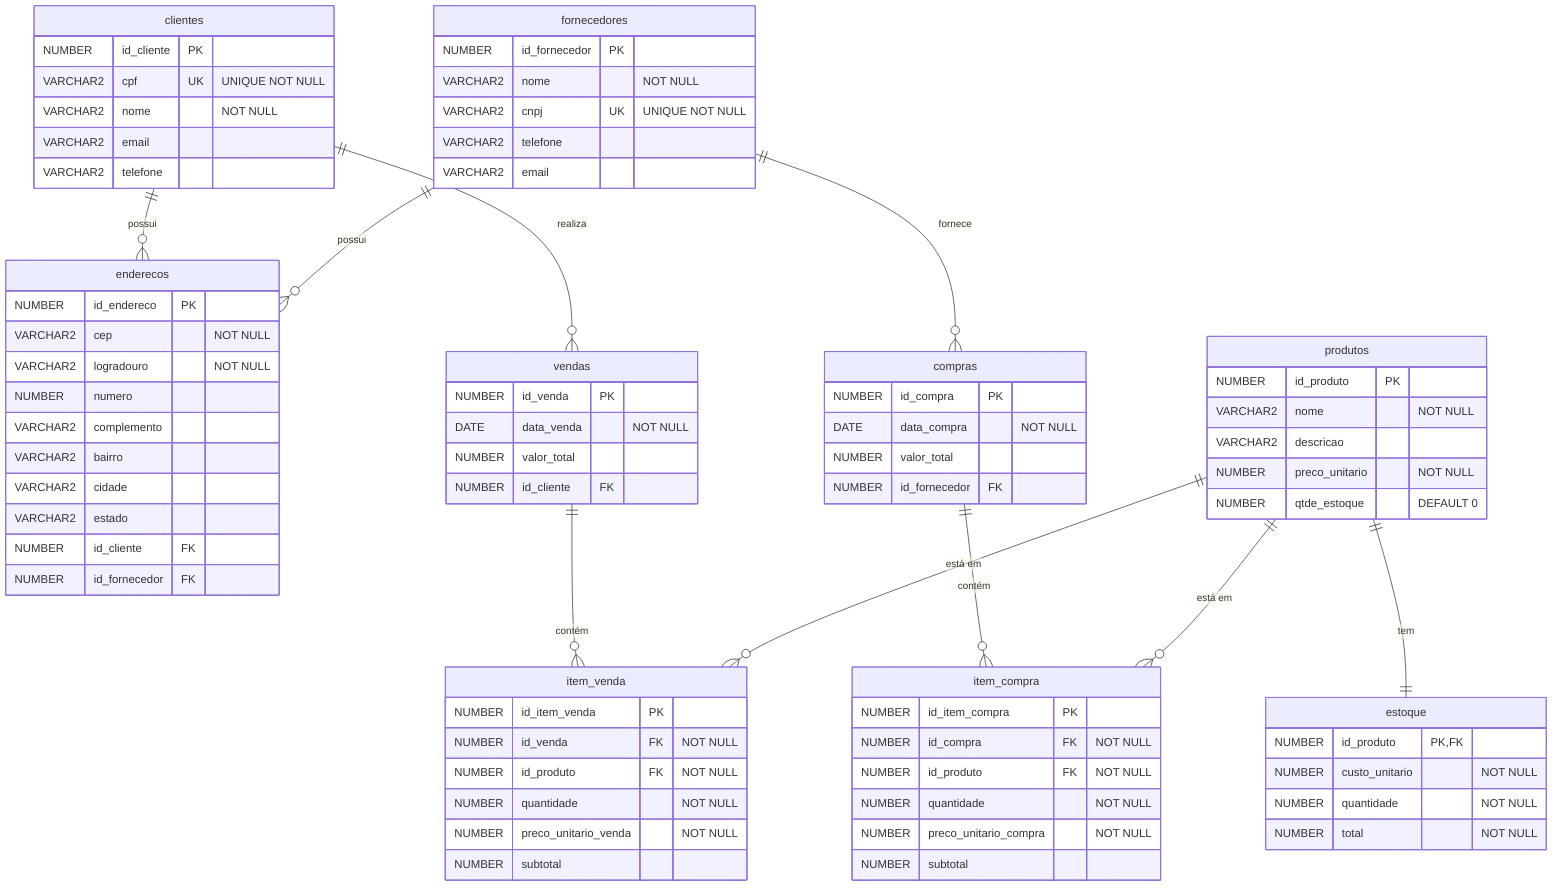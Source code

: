 erDiagram
    clientes {
        NUMBER id_cliente PK
        VARCHAR2 cpf UK "UNIQUE NOT NULL"
        VARCHAR2 nome "NOT NULL"
        VARCHAR2 email
        VARCHAR2 telefone
    }

    fornecedores {
        NUMBER id_fornecedor PK
        VARCHAR2 nome "NOT NULL"
        VARCHAR2 cnpj UK "UNIQUE NOT NULL"
        VARCHAR2 telefone
        VARCHAR2 email
    }

    enderecos {
        NUMBER id_endereco PK
        VARCHAR2 cep "NOT NULL"
        VARCHAR2 logradouro "NOT NULL"
        NUMBER numero
        VARCHAR2 complemento
        VARCHAR2 bairro
        VARCHAR2 cidade
        VARCHAR2 estado
        NUMBER id_cliente FK
        NUMBER id_fornecedor FK
    }

    produtos {
        NUMBER id_produto PK
        VARCHAR2 nome "NOT NULL"
        VARCHAR2 descricao
        NUMBER preco_unitario "NOT NULL"
        NUMBER qtde_estoque "DEFAULT 0"
    }

    estoque {
        NUMBER id_produto PK,FK
        NUMBER custo_unitario "NOT NULL"
        NUMBER quantidade "NOT NULL"
        NUMBER total "NOT NULL"
    }

    vendas {
        NUMBER id_venda PK
        DATE data_venda "NOT NULL"
        NUMBER valor_total
        NUMBER id_cliente FK
    }

    compras {
        NUMBER id_compra PK
        DATE data_compra "NOT NULL"
        NUMBER valor_total
        NUMBER id_fornecedor FK
    }

    item_venda {
        NUMBER id_item_venda PK
        NUMBER id_venda FK "NOT NULL"
        NUMBER id_produto FK "NOT NULL"
        NUMBER quantidade "NOT NULL"
        NUMBER preco_unitario_venda "NOT NULL"
        NUMBER subtotal
    }

    item_compra {
        NUMBER id_item_compra PK
        NUMBER id_compra FK "NOT NULL"
        NUMBER id_produto FK "NOT NULL"
        NUMBER quantidade "NOT NULL"
        NUMBER preco_unitario_compra "NOT NULL"
        NUMBER subtotal
    }

    clientes ||--o{ enderecos : "possui"
    fornecedores ||--o{ enderecos : "possui"
    clientes ||--o{ vendas : "realiza"
    fornecedores ||--o{ compras : "fornece"
    produtos ||--|| estoque : "tem"
    vendas ||--o{ item_venda : "contém"
    produtos ||--o{ item_venda : "está em"
    compras ||--o{ item_compra : "contém"
    produtos ||--o{ item_compra : "está em"